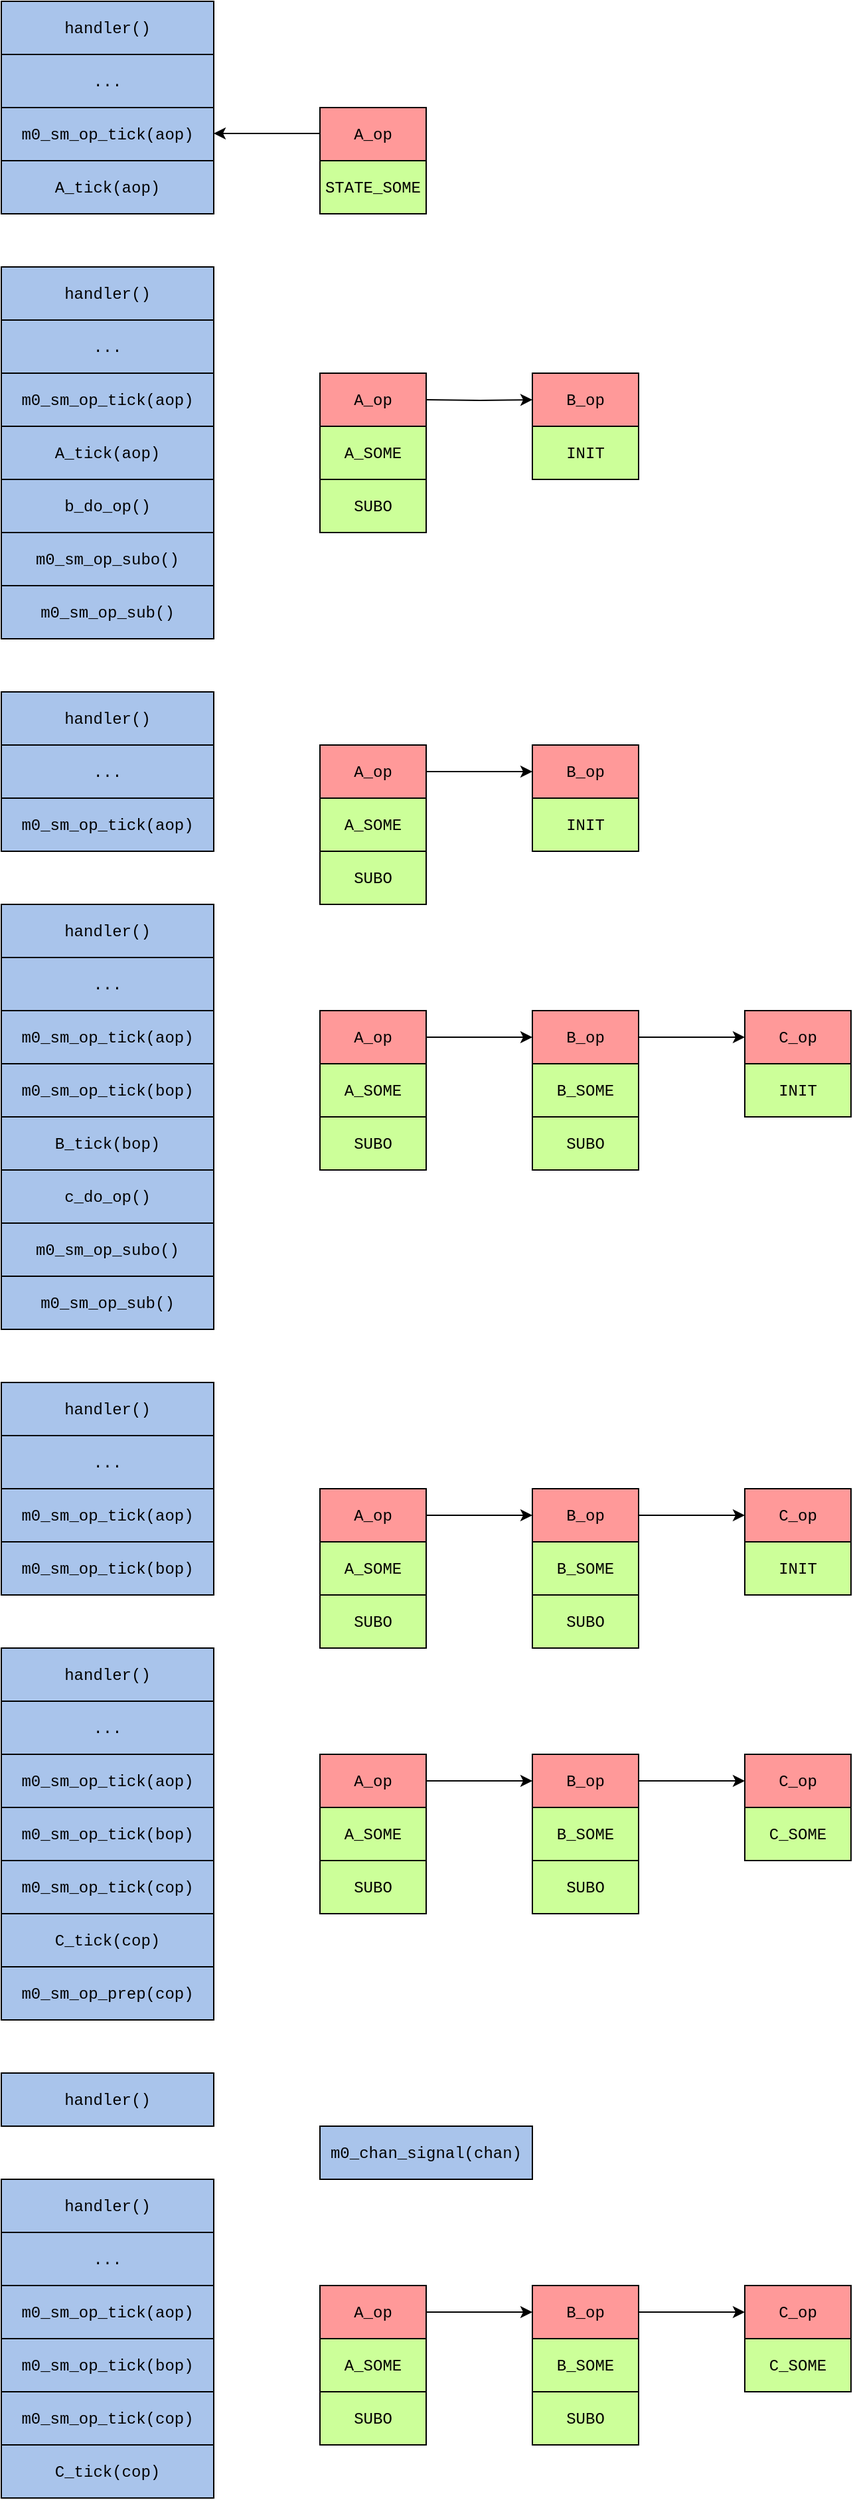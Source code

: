 <mxfile version="14.5.1" type="device"><diagram id="raNwxoly8xd7HDgFjk4U" name="Page-1"><mxGraphModel dx="1106" dy="1003" grid="1" gridSize="10" guides="1" tooltips="1" connect="1" arrows="1" fold="1" page="1" pageScale="1" pageWidth="827" pageHeight="1169" math="0" shadow="0"><root><mxCell id="0"/><mxCell id="1" parent="0"/><mxCell id="e9rt_OaOFcIw_e5gKs-_-27" value="&lt;font face=&quot;Courier New&quot;&gt;handler()&lt;/font&gt;" style="rounded=0;whiteSpace=wrap;html=1;fillColor=#A9C4EB;" parent="1" vertex="1"><mxGeometry x="40" y="40" width="160" height="40" as="geometry"/></mxCell><mxCell id="e9rt_OaOFcIw_e5gKs-_-28" value="&lt;font face=&quot;Courier New&quot;&gt;...&lt;/font&gt;" style="rounded=0;whiteSpace=wrap;html=1;fillColor=#A9C4EB;" parent="1" vertex="1"><mxGeometry x="40" y="80" width="160" height="40" as="geometry"/></mxCell><mxCell id="P_wYBcBIOCrVT2ItAxjm-30" value="&lt;font face=&quot;Courier New&quot;&gt;A_tick(aop)&lt;/font&gt;" style="rounded=0;whiteSpace=wrap;html=1;fillColor=#A9C4EB;" vertex="1" parent="1"><mxGeometry x="40" y="160" width="160" height="40" as="geometry"/></mxCell><mxCell id="P_wYBcBIOCrVT2ItAxjm-31" value="&lt;font face=&quot;Courier New&quot;&gt;handler()&lt;/font&gt;" style="rounded=0;whiteSpace=wrap;html=1;fillColor=#A9C4EB;" vertex="1" parent="1"><mxGeometry x="40" y="240" width="160" height="40" as="geometry"/></mxCell><mxCell id="P_wYBcBIOCrVT2ItAxjm-32" value="&lt;font face=&quot;Courier New&quot;&gt;...&lt;/font&gt;" style="rounded=0;whiteSpace=wrap;html=1;fillColor=#A9C4EB;" vertex="1" parent="1"><mxGeometry x="40" y="280" width="160" height="40" as="geometry"/></mxCell><mxCell id="P_wYBcBIOCrVT2ItAxjm-33" value="&lt;font face=&quot;Courier New&quot;&gt;A_tick(aop)&lt;/font&gt;" style="rounded=0;whiteSpace=wrap;html=1;fillColor=#A9C4EB;" vertex="1" parent="1"><mxGeometry x="40" y="360" width="160" height="40" as="geometry"/></mxCell><mxCell id="P_wYBcBIOCrVT2ItAxjm-34" value="&lt;font face=&quot;Courier New&quot;&gt;b_do_op()&lt;/font&gt;" style="rounded=0;whiteSpace=wrap;html=1;fillColor=#A9C4EB;" vertex="1" parent="1"><mxGeometry x="40" y="400" width="160" height="40" as="geometry"/></mxCell><mxCell id="P_wYBcBIOCrVT2ItAxjm-39" style="edgeStyle=orthogonalEdgeStyle;rounded=0;orthogonalLoop=1;jettySize=auto;html=1;entryX=1;entryY=0.5;entryDx=0;entryDy=0;" edge="1" parent="1"><mxGeometry relative="1" as="geometry"><mxPoint x="280" y="139.5" as="sourcePoint"/><mxPoint x="200" y="139.5" as="targetPoint"/><Array as="points"/></mxGeometry></mxCell><mxCell id="P_wYBcBIOCrVT2ItAxjm-36" value="&lt;font face=&quot;Courier New&quot;&gt;A_op&lt;br&gt;&lt;/font&gt;" style="rounded=0;whiteSpace=wrap;html=1;fillColor=#FF9999;" vertex="1" parent="1"><mxGeometry x="280" y="120" width="80" height="40" as="geometry"/></mxCell><mxCell id="P_wYBcBIOCrVT2ItAxjm-40" value="&lt;font face=&quot;Courier New&quot;&gt;A_op&lt;/font&gt;" style="rounded=0;whiteSpace=wrap;html=1;fillColor=#FF9999;" vertex="1" parent="1"><mxGeometry x="280" y="320" width="80" height="40" as="geometry"/></mxCell><mxCell id="P_wYBcBIOCrVT2ItAxjm-45" value="&lt;font face=&quot;Courier New&quot;&gt;m0_sm_op_subo()&lt;/font&gt;" style="rounded=0;whiteSpace=wrap;html=1;fillColor=#A9C4EB;" vertex="1" parent="1"><mxGeometry x="40" y="440" width="160" height="40" as="geometry"/></mxCell><mxCell id="P_wYBcBIOCrVT2ItAxjm-46" value="&lt;font face=&quot;Courier New&quot;&gt;m0_sm_op_sub()&lt;/font&gt;" style="rounded=0;whiteSpace=wrap;html=1;fillColor=#A9C4EB;" vertex="1" parent="1"><mxGeometry x="40" y="480" width="160" height="40" as="geometry"/></mxCell><mxCell id="P_wYBcBIOCrVT2ItAxjm-47" value="&lt;font face=&quot;Courier New&quot;&gt;m0_sm_op_tick(aop)&lt;/font&gt;" style="rounded=0;whiteSpace=wrap;html=1;fillColor=#A9C4EB;" vertex="1" parent="1"><mxGeometry x="40" y="120" width="160" height="40" as="geometry"/></mxCell><mxCell id="P_wYBcBIOCrVT2ItAxjm-48" value="&lt;font face=&quot;Courier New&quot;&gt;m0_sm_op_tick(aop)&lt;/font&gt;" style="rounded=0;whiteSpace=wrap;html=1;fillColor=#A9C4EB;" vertex="1" parent="1"><mxGeometry x="40" y="320" width="160" height="40" as="geometry"/></mxCell><mxCell id="P_wYBcBIOCrVT2ItAxjm-49" value="&lt;font face=&quot;Courier New&quot;&gt;handler()&lt;/font&gt;" style="rounded=0;whiteSpace=wrap;html=1;fillColor=#A9C4EB;" vertex="1" parent="1"><mxGeometry x="40" y="720" width="160" height="40" as="geometry"/></mxCell><mxCell id="P_wYBcBIOCrVT2ItAxjm-50" value="&lt;font face=&quot;Courier New&quot;&gt;...&lt;/font&gt;" style="rounded=0;whiteSpace=wrap;html=1;fillColor=#A9C4EB;" vertex="1" parent="1"><mxGeometry x="40" y="760" width="160" height="40" as="geometry"/></mxCell><mxCell id="P_wYBcBIOCrVT2ItAxjm-51" value="&lt;font face=&quot;Courier New&quot;&gt;m0_sm_op_tick(aop)&lt;/font&gt;" style="rounded=0;whiteSpace=wrap;html=1;fillColor=#A9C4EB;" vertex="1" parent="1"><mxGeometry x="40" y="800" width="160" height="40" as="geometry"/></mxCell><mxCell id="P_wYBcBIOCrVT2ItAxjm-56" value="&lt;font face=&quot;Courier New&quot;&gt;B_tick(bop)&lt;/font&gt;" style="rounded=0;whiteSpace=wrap;html=1;fillColor=#A9C4EB;" vertex="1" parent="1"><mxGeometry x="40" y="880" width="160" height="40" as="geometry"/></mxCell><mxCell id="P_wYBcBIOCrVT2ItAxjm-57" value="&lt;font face=&quot;Courier New&quot;&gt;c_do_op()&lt;/font&gt;" style="rounded=0;whiteSpace=wrap;html=1;fillColor=#A9C4EB;" vertex="1" parent="1"><mxGeometry x="40" y="920" width="160" height="40" as="geometry"/></mxCell><mxCell id="P_wYBcBIOCrVT2ItAxjm-58" value="&lt;font face=&quot;Courier New&quot;&gt;m0_sm_op_subo()&lt;/font&gt;" style="rounded=0;whiteSpace=wrap;html=1;fillColor=#A9C4EB;" vertex="1" parent="1"><mxGeometry x="40" y="960" width="160" height="40" as="geometry"/></mxCell><mxCell id="P_wYBcBIOCrVT2ItAxjm-59" value="&lt;font face=&quot;Courier New&quot;&gt;m0_sm_op_sub()&lt;/font&gt;" style="rounded=0;whiteSpace=wrap;html=1;fillColor=#A9C4EB;" vertex="1" parent="1"><mxGeometry x="40" y="1000" width="160" height="40" as="geometry"/></mxCell><mxCell id="P_wYBcBIOCrVT2ItAxjm-62" value="&lt;font face=&quot;Courier New&quot;&gt;m0_sm_op_tick(bop)&lt;/font&gt;" style="rounded=0;whiteSpace=wrap;html=1;fillColor=#A9C4EB;" vertex="1" parent="1"><mxGeometry x="40" y="840" width="160" height="40" as="geometry"/></mxCell><mxCell id="P_wYBcBIOCrVT2ItAxjm-63" value="&lt;font face=&quot;Courier New&quot;&gt;handler()&lt;/font&gt;" style="rounded=0;whiteSpace=wrap;html=1;fillColor=#A9C4EB;" vertex="1" parent="1"><mxGeometry x="40" y="560" width="160" height="40" as="geometry"/></mxCell><mxCell id="P_wYBcBIOCrVT2ItAxjm-64" value="&lt;font face=&quot;Courier New&quot;&gt;...&lt;/font&gt;" style="rounded=0;whiteSpace=wrap;html=1;fillColor=#A9C4EB;" vertex="1" parent="1"><mxGeometry x="40" y="600" width="160" height="40" as="geometry"/></mxCell><mxCell id="P_wYBcBIOCrVT2ItAxjm-65" value="&lt;font face=&quot;Courier New&quot;&gt;m0_sm_op_tick(aop)&lt;/font&gt;" style="rounded=0;whiteSpace=wrap;html=1;fillColor=#A9C4EB;" vertex="1" parent="1"><mxGeometry x="40" y="640" width="160" height="40" as="geometry"/></mxCell><mxCell id="P_wYBcBIOCrVT2ItAxjm-66" style="edgeStyle=orthogonalEdgeStyle;rounded=0;orthogonalLoop=1;jettySize=auto;html=1;exitX=1;exitY=0.5;exitDx=0;exitDy=0;entryX=0;entryY=0.5;entryDx=0;entryDy=0;" edge="1" parent="1" source="P_wYBcBIOCrVT2ItAxjm-68" target="P_wYBcBIOCrVT2ItAxjm-69"><mxGeometry relative="1" as="geometry"><Array as="points"/></mxGeometry></mxCell><mxCell id="P_wYBcBIOCrVT2ItAxjm-68" value="&lt;font face=&quot;Courier New&quot;&gt;A_op&lt;/font&gt;" style="rounded=0;whiteSpace=wrap;html=1;fillColor=#FF9999;" vertex="1" parent="1"><mxGeometry x="280" y="600" width="80" height="40" as="geometry"/></mxCell><mxCell id="P_wYBcBIOCrVT2ItAxjm-69" value="&lt;font face=&quot;Courier New&quot;&gt;B_op&lt;/font&gt;" style="rounded=0;whiteSpace=wrap;html=1;fillColor=#FF9999;" vertex="1" parent="1"><mxGeometry x="440" y="600" width="80" height="40" as="geometry"/></mxCell><mxCell id="P_wYBcBIOCrVT2ItAxjm-70" value="&lt;font face=&quot;Courier New&quot;&gt;handler()&lt;/font&gt;" style="rounded=0;whiteSpace=wrap;html=1;fillColor=#A9C4EB;" vertex="1" parent="1"><mxGeometry x="40" y="1080" width="160" height="40" as="geometry"/></mxCell><mxCell id="P_wYBcBIOCrVT2ItAxjm-71" value="&lt;font face=&quot;Courier New&quot;&gt;...&lt;/font&gt;" style="rounded=0;whiteSpace=wrap;html=1;fillColor=#A9C4EB;" vertex="1" parent="1"><mxGeometry x="40" y="1120" width="160" height="40" as="geometry"/></mxCell><mxCell id="P_wYBcBIOCrVT2ItAxjm-72" value="&lt;font face=&quot;Courier New&quot;&gt;m0_sm_op_tick(aop)&lt;/font&gt;" style="rounded=0;whiteSpace=wrap;html=1;fillColor=#A9C4EB;" vertex="1" parent="1"><mxGeometry x="40" y="1160" width="160" height="40" as="geometry"/></mxCell><mxCell id="P_wYBcBIOCrVT2ItAxjm-73" style="edgeStyle=orthogonalEdgeStyle;rounded=0;orthogonalLoop=1;jettySize=auto;html=1;exitX=1;exitY=0.5;exitDx=0;exitDy=0;entryX=0;entryY=0.5;entryDx=0;entryDy=0;" edge="1" parent="1" source="P_wYBcBIOCrVT2ItAxjm-75" target="P_wYBcBIOCrVT2ItAxjm-76"><mxGeometry relative="1" as="geometry"><Array as="points"/></mxGeometry></mxCell><mxCell id="P_wYBcBIOCrVT2ItAxjm-75" value="&lt;font face=&quot;Courier New&quot;&gt;A_op&lt;/font&gt;" style="rounded=0;whiteSpace=wrap;html=1;fillColor=#FF9999;" vertex="1" parent="1"><mxGeometry x="280" y="1160" width="80" height="40" as="geometry"/></mxCell><mxCell id="P_wYBcBIOCrVT2ItAxjm-79" style="edgeStyle=orthogonalEdgeStyle;rounded=0;orthogonalLoop=1;jettySize=auto;html=1;exitX=1;exitY=0.5;exitDx=0;exitDy=0;entryX=0;entryY=0.5;entryDx=0;entryDy=0;" edge="1" parent="1" source="P_wYBcBIOCrVT2ItAxjm-76" target="P_wYBcBIOCrVT2ItAxjm-78"><mxGeometry relative="1" as="geometry"/></mxCell><mxCell id="P_wYBcBIOCrVT2ItAxjm-76" value="&lt;font face=&quot;Courier New&quot;&gt;B_op&lt;/font&gt;" style="rounded=0;whiteSpace=wrap;html=1;fillColor=#FF9999;" vertex="1" parent="1"><mxGeometry x="440" y="1160" width="80" height="40" as="geometry"/></mxCell><mxCell id="P_wYBcBIOCrVT2ItAxjm-77" value="&lt;font face=&quot;Courier New&quot;&gt;m0_sm_op_tick(bop)&lt;/font&gt;" style="rounded=0;whiteSpace=wrap;html=1;fillColor=#A9C4EB;" vertex="1" parent="1"><mxGeometry x="40" y="1200" width="160" height="40" as="geometry"/></mxCell><mxCell id="P_wYBcBIOCrVT2ItAxjm-78" value="&lt;font face=&quot;Courier New&quot;&gt;C_op&lt;/font&gt;" style="rounded=0;whiteSpace=wrap;html=1;fillColor=#FF9999;" vertex="1" parent="1"><mxGeometry x="600" y="1160" width="80" height="40" as="geometry"/></mxCell><mxCell id="P_wYBcBIOCrVT2ItAxjm-80" style="edgeStyle=orthogonalEdgeStyle;rounded=0;orthogonalLoop=1;jettySize=auto;html=1;exitX=1;exitY=0.5;exitDx=0;exitDy=0;entryX=0;entryY=0.5;entryDx=0;entryDy=0;" edge="1" parent="1" target="P_wYBcBIOCrVT2ItAxjm-81"><mxGeometry relative="1" as="geometry"><mxPoint x="360" y="340" as="sourcePoint"/><Array as="points"/></mxGeometry></mxCell><mxCell id="P_wYBcBIOCrVT2ItAxjm-81" value="&lt;font face=&quot;Courier New&quot;&gt;B_op&lt;/font&gt;" style="rounded=0;whiteSpace=wrap;html=1;fillColor=#FF9999;" vertex="1" parent="1"><mxGeometry x="440" y="320" width="80" height="40" as="geometry"/></mxCell><mxCell id="P_wYBcBIOCrVT2ItAxjm-82" style="edgeStyle=orthogonalEdgeStyle;rounded=0;orthogonalLoop=1;jettySize=auto;html=1;exitX=1;exitY=0.5;exitDx=0;exitDy=0;entryX=0;entryY=0.5;entryDx=0;entryDy=0;" edge="1" parent="1" source="P_wYBcBIOCrVT2ItAxjm-83" target="P_wYBcBIOCrVT2ItAxjm-85"><mxGeometry relative="1" as="geometry"><Array as="points"/></mxGeometry></mxCell><mxCell id="P_wYBcBIOCrVT2ItAxjm-83" value="&lt;font face=&quot;Courier New&quot;&gt;A_op&lt;/font&gt;" style="rounded=0;whiteSpace=wrap;html=1;fillColor=#FF9999;" vertex="1" parent="1"><mxGeometry x="280" y="800" width="80" height="40" as="geometry"/></mxCell><mxCell id="P_wYBcBIOCrVT2ItAxjm-84" style="edgeStyle=orthogonalEdgeStyle;rounded=0;orthogonalLoop=1;jettySize=auto;html=1;exitX=1;exitY=0.5;exitDx=0;exitDy=0;entryX=0;entryY=0.5;entryDx=0;entryDy=0;" edge="1" parent="1" source="P_wYBcBIOCrVT2ItAxjm-85" target="P_wYBcBIOCrVT2ItAxjm-86"><mxGeometry relative="1" as="geometry"/></mxCell><mxCell id="P_wYBcBIOCrVT2ItAxjm-85" value="&lt;font face=&quot;Courier New&quot;&gt;B_op&lt;/font&gt;" style="rounded=0;whiteSpace=wrap;html=1;fillColor=#FF9999;" vertex="1" parent="1"><mxGeometry x="440" y="800" width="80" height="40" as="geometry"/></mxCell><mxCell id="P_wYBcBIOCrVT2ItAxjm-86" value="&lt;font face=&quot;Courier New&quot;&gt;C_op&lt;/font&gt;" style="rounded=0;whiteSpace=wrap;html=1;fillColor=#FF9999;" vertex="1" parent="1"><mxGeometry x="600" y="800" width="80" height="40" as="geometry"/></mxCell><mxCell id="P_wYBcBIOCrVT2ItAxjm-88" value="&lt;font face=&quot;Courier New&quot;&gt;handler()&lt;/font&gt;" style="rounded=0;whiteSpace=wrap;html=1;fillColor=#A9C4EB;" vertex="1" parent="1"><mxGeometry x="40" y="1280" width="160" height="40" as="geometry"/></mxCell><mxCell id="P_wYBcBIOCrVT2ItAxjm-89" value="&lt;font face=&quot;Courier New&quot;&gt;...&lt;/font&gt;" style="rounded=0;whiteSpace=wrap;html=1;fillColor=#A9C4EB;" vertex="1" parent="1"><mxGeometry x="40" y="1320" width="160" height="40" as="geometry"/></mxCell><mxCell id="P_wYBcBIOCrVT2ItAxjm-90" value="&lt;font face=&quot;Courier New&quot;&gt;m0_sm_op_tick(aop)&lt;/font&gt;" style="rounded=0;whiteSpace=wrap;html=1;fillColor=#A9C4EB;" vertex="1" parent="1"><mxGeometry x="40" y="1360" width="160" height="40" as="geometry"/></mxCell><mxCell id="P_wYBcBIOCrVT2ItAxjm-91" style="edgeStyle=orthogonalEdgeStyle;rounded=0;orthogonalLoop=1;jettySize=auto;html=1;exitX=1;exitY=0.5;exitDx=0;exitDy=0;entryX=0;entryY=0.5;entryDx=0;entryDy=0;" edge="1" parent="1" source="P_wYBcBIOCrVT2ItAxjm-92" target="P_wYBcBIOCrVT2ItAxjm-94"><mxGeometry relative="1" as="geometry"><Array as="points"/></mxGeometry></mxCell><mxCell id="P_wYBcBIOCrVT2ItAxjm-92" value="&lt;font face=&quot;Courier New&quot;&gt;A_op&lt;/font&gt;" style="rounded=0;whiteSpace=wrap;html=1;fillColor=#FF9999;" vertex="1" parent="1"><mxGeometry x="280" y="1360" width="80" height="40" as="geometry"/></mxCell><mxCell id="P_wYBcBIOCrVT2ItAxjm-93" style="edgeStyle=orthogonalEdgeStyle;rounded=0;orthogonalLoop=1;jettySize=auto;html=1;exitX=1;exitY=0.5;exitDx=0;exitDy=0;entryX=0;entryY=0.5;entryDx=0;entryDy=0;" edge="1" parent="1" source="P_wYBcBIOCrVT2ItAxjm-94" target="P_wYBcBIOCrVT2ItAxjm-96"><mxGeometry relative="1" as="geometry"/></mxCell><mxCell id="P_wYBcBIOCrVT2ItAxjm-94" value="&lt;font face=&quot;Courier New&quot;&gt;B_op&lt;/font&gt;" style="rounded=0;whiteSpace=wrap;html=1;fillColor=#FF9999;" vertex="1" parent="1"><mxGeometry x="440" y="1360" width="80" height="40" as="geometry"/></mxCell><mxCell id="P_wYBcBIOCrVT2ItAxjm-95" value="&lt;font face=&quot;Courier New&quot;&gt;m0_sm_op_tick(bop)&lt;/font&gt;" style="rounded=0;whiteSpace=wrap;html=1;fillColor=#A9C4EB;" vertex="1" parent="1"><mxGeometry x="40" y="1400" width="160" height="40" as="geometry"/></mxCell><mxCell id="P_wYBcBIOCrVT2ItAxjm-96" value="&lt;font face=&quot;Courier New&quot;&gt;C_op&lt;/font&gt;" style="rounded=0;whiteSpace=wrap;html=1;fillColor=#FF9999;" vertex="1" parent="1"><mxGeometry x="600" y="1360" width="80" height="40" as="geometry"/></mxCell><mxCell id="P_wYBcBIOCrVT2ItAxjm-97" value="&lt;font face=&quot;Courier New&quot;&gt;m0_sm_op_tick(cop)&lt;/font&gt;" style="rounded=0;whiteSpace=wrap;html=1;fillColor=#A9C4EB;" vertex="1" parent="1"><mxGeometry x="40" y="1440" width="160" height="40" as="geometry"/></mxCell><mxCell id="P_wYBcBIOCrVT2ItAxjm-98" value="&lt;font face=&quot;Courier New&quot;&gt;C_tick(cop)&lt;/font&gt;" style="rounded=0;whiteSpace=wrap;html=1;fillColor=#A9C4EB;" vertex="1" parent="1"><mxGeometry x="40" y="1480" width="160" height="40" as="geometry"/></mxCell><mxCell id="P_wYBcBIOCrVT2ItAxjm-99" value="&lt;font face=&quot;Courier New&quot;&gt;m0_sm_op_prep(cop)&lt;/font&gt;" style="rounded=0;whiteSpace=wrap;html=1;fillColor=#A9C4EB;" vertex="1" parent="1"><mxGeometry x="40" y="1520" width="160" height="40" as="geometry"/></mxCell><mxCell id="P_wYBcBIOCrVT2ItAxjm-100" value="&lt;font face=&quot;Courier New&quot;&gt;handler()&lt;/font&gt;" style="rounded=0;whiteSpace=wrap;html=1;fillColor=#A9C4EB;" vertex="1" parent="1"><mxGeometry x="40" y="1600" width="160" height="40" as="geometry"/></mxCell><mxCell id="P_wYBcBIOCrVT2ItAxjm-101" value="&lt;font face=&quot;Courier New&quot;&gt;m0_chan_signal(chan)&lt;/font&gt;" style="rounded=0;whiteSpace=wrap;html=1;fillColor=#A9C4EB;" vertex="1" parent="1"><mxGeometry x="280" y="1640" width="160" height="40" as="geometry"/></mxCell><mxCell id="P_wYBcBIOCrVT2ItAxjm-102" value="&lt;font face=&quot;Courier New&quot;&gt;handler()&lt;/font&gt;" style="rounded=0;whiteSpace=wrap;html=1;fillColor=#A9C4EB;" vertex="1" parent="1"><mxGeometry x="40" y="1680" width="160" height="40" as="geometry"/></mxCell><mxCell id="P_wYBcBIOCrVT2ItAxjm-103" value="&lt;font face=&quot;Courier New&quot;&gt;...&lt;/font&gt;" style="rounded=0;whiteSpace=wrap;html=1;fillColor=#A9C4EB;" vertex="1" parent="1"><mxGeometry x="40" y="1720" width="160" height="40" as="geometry"/></mxCell><mxCell id="P_wYBcBIOCrVT2ItAxjm-104" value="&lt;font face=&quot;Courier New&quot;&gt;m0_sm_op_tick(aop)&lt;/font&gt;" style="rounded=0;whiteSpace=wrap;html=1;fillColor=#A9C4EB;" vertex="1" parent="1"><mxGeometry x="40" y="1760" width="160" height="40" as="geometry"/></mxCell><mxCell id="P_wYBcBIOCrVT2ItAxjm-105" value="&lt;font face=&quot;Courier New&quot;&gt;m0_sm_op_tick(bop)&lt;/font&gt;" style="rounded=0;whiteSpace=wrap;html=1;fillColor=#A9C4EB;" vertex="1" parent="1"><mxGeometry x="40" y="1800" width="160" height="40" as="geometry"/></mxCell><mxCell id="P_wYBcBIOCrVT2ItAxjm-106" value="&lt;font face=&quot;Courier New&quot;&gt;m0_sm_op_tick(cop)&lt;/font&gt;" style="rounded=0;whiteSpace=wrap;html=1;fillColor=#A9C4EB;" vertex="1" parent="1"><mxGeometry x="40" y="1840" width="160" height="40" as="geometry"/></mxCell><mxCell id="P_wYBcBIOCrVT2ItAxjm-107" value="&lt;font face=&quot;Courier New&quot;&gt;C_tick(cop)&lt;/font&gt;" style="rounded=0;whiteSpace=wrap;html=1;fillColor=#A9C4EB;" vertex="1" parent="1"><mxGeometry x="40" y="1880" width="160" height="40" as="geometry"/></mxCell><mxCell id="P_wYBcBIOCrVT2ItAxjm-108" style="edgeStyle=orthogonalEdgeStyle;rounded=0;orthogonalLoop=1;jettySize=auto;html=1;exitX=1;exitY=0.5;exitDx=0;exitDy=0;entryX=0;entryY=0.5;entryDx=0;entryDy=0;" edge="1" parent="1" source="P_wYBcBIOCrVT2ItAxjm-109" target="P_wYBcBIOCrVT2ItAxjm-111"><mxGeometry relative="1" as="geometry"><Array as="points"/></mxGeometry></mxCell><mxCell id="P_wYBcBIOCrVT2ItAxjm-109" value="&lt;font face=&quot;Courier New&quot;&gt;A_op&lt;/font&gt;" style="rounded=0;whiteSpace=wrap;html=1;fillColor=#FF9999;" vertex="1" parent="1"><mxGeometry x="280" y="1760" width="80" height="40" as="geometry"/></mxCell><mxCell id="P_wYBcBIOCrVT2ItAxjm-110" style="edgeStyle=orthogonalEdgeStyle;rounded=0;orthogonalLoop=1;jettySize=auto;html=1;exitX=1;exitY=0.5;exitDx=0;exitDy=0;entryX=0;entryY=0.5;entryDx=0;entryDy=0;" edge="1" parent="1" source="P_wYBcBIOCrVT2ItAxjm-111" target="P_wYBcBIOCrVT2ItAxjm-112"><mxGeometry relative="1" as="geometry"/></mxCell><mxCell id="P_wYBcBIOCrVT2ItAxjm-111" value="&lt;font face=&quot;Courier New&quot;&gt;B_op&lt;/font&gt;" style="rounded=0;whiteSpace=wrap;html=1;fillColor=#FF9999;" vertex="1" parent="1"><mxGeometry x="440" y="1760" width="80" height="40" as="geometry"/></mxCell><mxCell id="P_wYBcBIOCrVT2ItAxjm-112" value="&lt;font face=&quot;Courier New&quot;&gt;C_op&lt;/font&gt;" style="rounded=0;whiteSpace=wrap;html=1;fillColor=#FF9999;" vertex="1" parent="1"><mxGeometry x="600" y="1760" width="80" height="40" as="geometry"/></mxCell><mxCell id="P_wYBcBIOCrVT2ItAxjm-113" value="&lt;font face=&quot;Courier New&quot;&gt;STATE_SOME&lt;br&gt;&lt;/font&gt;" style="rounded=0;whiteSpace=wrap;html=1;fillColor=#CCFF99;" vertex="1" parent="1"><mxGeometry x="280" y="160" width="80" height="40" as="geometry"/></mxCell><mxCell id="P_wYBcBIOCrVT2ItAxjm-114" value="&lt;font face=&quot;Courier New&quot;&gt;SUBO&lt;br&gt;&lt;/font&gt;" style="rounded=0;whiteSpace=wrap;html=1;fillColor=#CCFF99;" vertex="1" parent="1"><mxGeometry x="280" y="400" width="80" height="40" as="geometry"/></mxCell><mxCell id="P_wYBcBIOCrVT2ItAxjm-115" value="&lt;font face=&quot;Courier New&quot;&gt;INIT&lt;br&gt;&lt;/font&gt;" style="rounded=0;whiteSpace=wrap;html=1;fillColor=#CCFF99;" vertex="1" parent="1"><mxGeometry x="440" y="360" width="80" height="40" as="geometry"/></mxCell><mxCell id="P_wYBcBIOCrVT2ItAxjm-116" value="&lt;font face=&quot;Courier New&quot;&gt;SUBO&lt;br&gt;&lt;/font&gt;" style="rounded=0;whiteSpace=wrap;html=1;fillColor=#CCFF99;" vertex="1" parent="1"><mxGeometry x="280" y="680" width="80" height="40" as="geometry"/></mxCell><mxCell id="P_wYBcBIOCrVT2ItAxjm-117" value="&lt;font face=&quot;Courier New&quot;&gt;INIT&lt;br&gt;&lt;/font&gt;" style="rounded=0;whiteSpace=wrap;html=1;fillColor=#CCFF99;" vertex="1" parent="1"><mxGeometry x="440" y="640" width="80" height="40" as="geometry"/></mxCell><mxCell id="P_wYBcBIOCrVT2ItAxjm-118" value="&lt;font face=&quot;Courier New&quot;&gt;SUBO&lt;br&gt;&lt;/font&gt;" style="rounded=0;whiteSpace=wrap;html=1;fillColor=#CCFF99;" vertex="1" parent="1"><mxGeometry x="280" y="880" width="80" height="40" as="geometry"/></mxCell><mxCell id="P_wYBcBIOCrVT2ItAxjm-119" value="&lt;font face=&quot;Courier New&quot;&gt;SUBO&lt;br&gt;&lt;/font&gt;" style="rounded=0;whiteSpace=wrap;html=1;fillColor=#CCFF99;" vertex="1" parent="1"><mxGeometry x="440" y="880" width="80" height="40" as="geometry"/></mxCell><mxCell id="P_wYBcBIOCrVT2ItAxjm-120" value="&lt;font face=&quot;Courier New&quot;&gt;INIT&lt;br&gt;&lt;/font&gt;" style="rounded=0;whiteSpace=wrap;html=1;fillColor=#CCFF99;" vertex="1" parent="1"><mxGeometry x="600" y="840" width="80" height="40" as="geometry"/></mxCell><mxCell id="P_wYBcBIOCrVT2ItAxjm-121" value="&lt;font face=&quot;Courier New&quot;&gt;A_SOME&lt;br&gt;&lt;/font&gt;" style="rounded=0;whiteSpace=wrap;html=1;fillColor=#CCFF99;" vertex="1" parent="1"><mxGeometry x="280" y="360" width="80" height="40" as="geometry"/></mxCell><mxCell id="P_wYBcBIOCrVT2ItAxjm-122" value="&lt;font face=&quot;Courier New&quot;&gt;A_SOME&lt;br&gt;&lt;/font&gt;" style="rounded=0;whiteSpace=wrap;html=1;fillColor=#CCFF99;" vertex="1" parent="1"><mxGeometry x="280" y="640" width="80" height="40" as="geometry"/></mxCell><mxCell id="P_wYBcBIOCrVT2ItAxjm-123" value="&lt;font face=&quot;Courier New&quot;&gt;A_SOME&lt;br&gt;&lt;/font&gt;" style="rounded=0;whiteSpace=wrap;html=1;fillColor=#CCFF99;" vertex="1" parent="1"><mxGeometry x="280" y="840" width="80" height="40" as="geometry"/></mxCell><mxCell id="P_wYBcBIOCrVT2ItAxjm-124" value="&lt;font face=&quot;Courier New&quot;&gt;B_SOME&lt;br&gt;&lt;/font&gt;" style="rounded=0;whiteSpace=wrap;html=1;fillColor=#CCFF99;" vertex="1" parent="1"><mxGeometry x="440" y="840" width="80" height="40" as="geometry"/></mxCell><mxCell id="P_wYBcBIOCrVT2ItAxjm-125" value="&lt;font face=&quot;Courier New&quot;&gt;SUBO&lt;br&gt;&lt;/font&gt;" style="rounded=0;whiteSpace=wrap;html=1;fillColor=#CCFF99;" vertex="1" parent="1"><mxGeometry x="280" y="1240" width="80" height="40" as="geometry"/></mxCell><mxCell id="P_wYBcBIOCrVT2ItAxjm-126" value="&lt;font face=&quot;Courier New&quot;&gt;SUBO&lt;br&gt;&lt;/font&gt;" style="rounded=0;whiteSpace=wrap;html=1;fillColor=#CCFF99;" vertex="1" parent="1"><mxGeometry x="440" y="1240" width="80" height="40" as="geometry"/></mxCell><mxCell id="P_wYBcBIOCrVT2ItAxjm-127" value="&lt;font face=&quot;Courier New&quot;&gt;INIT&lt;br&gt;&lt;/font&gt;" style="rounded=0;whiteSpace=wrap;html=1;fillColor=#CCFF99;" vertex="1" parent="1"><mxGeometry x="600" y="1200" width="80" height="40" as="geometry"/></mxCell><mxCell id="P_wYBcBIOCrVT2ItAxjm-128" value="&lt;font face=&quot;Courier New&quot;&gt;A_SOME&lt;br&gt;&lt;/font&gt;" style="rounded=0;whiteSpace=wrap;html=1;fillColor=#CCFF99;" vertex="1" parent="1"><mxGeometry x="280" y="1200" width="80" height="40" as="geometry"/></mxCell><mxCell id="P_wYBcBIOCrVT2ItAxjm-129" value="&lt;font face=&quot;Courier New&quot;&gt;B_SOME&lt;br&gt;&lt;/font&gt;" style="rounded=0;whiteSpace=wrap;html=1;fillColor=#CCFF99;" vertex="1" parent="1"><mxGeometry x="440" y="1200" width="80" height="40" as="geometry"/></mxCell><mxCell id="P_wYBcBIOCrVT2ItAxjm-131" value="&lt;font face=&quot;Courier New&quot;&gt;SUBO&lt;br&gt;&lt;/font&gt;" style="rounded=0;whiteSpace=wrap;html=1;fillColor=#CCFF99;" vertex="1" parent="1"><mxGeometry x="280" y="1440" width="80" height="40" as="geometry"/></mxCell><mxCell id="P_wYBcBIOCrVT2ItAxjm-132" value="&lt;font face=&quot;Courier New&quot;&gt;SUBO&lt;br&gt;&lt;/font&gt;" style="rounded=0;whiteSpace=wrap;html=1;fillColor=#CCFF99;" vertex="1" parent="1"><mxGeometry x="440" y="1440" width="80" height="40" as="geometry"/></mxCell><mxCell id="P_wYBcBIOCrVT2ItAxjm-133" value="&lt;font face=&quot;Courier New&quot;&gt;C_SOME&lt;br&gt;&lt;/font&gt;" style="rounded=0;whiteSpace=wrap;html=1;fillColor=#CCFF99;" vertex="1" parent="1"><mxGeometry x="600" y="1400" width="80" height="40" as="geometry"/></mxCell><mxCell id="P_wYBcBIOCrVT2ItAxjm-134" value="&lt;font face=&quot;Courier New&quot;&gt;A_SOME&lt;br&gt;&lt;/font&gt;" style="rounded=0;whiteSpace=wrap;html=1;fillColor=#CCFF99;" vertex="1" parent="1"><mxGeometry x="280" y="1400" width="80" height="40" as="geometry"/></mxCell><mxCell id="P_wYBcBIOCrVT2ItAxjm-135" value="&lt;font face=&quot;Courier New&quot;&gt;B_SOME&lt;br&gt;&lt;/font&gt;" style="rounded=0;whiteSpace=wrap;html=1;fillColor=#CCFF99;" vertex="1" parent="1"><mxGeometry x="440" y="1400" width="80" height="40" as="geometry"/></mxCell><mxCell id="P_wYBcBIOCrVT2ItAxjm-136" value="&lt;font face=&quot;Courier New&quot;&gt;SUBO&lt;br&gt;&lt;/font&gt;" style="rounded=0;whiteSpace=wrap;html=1;fillColor=#CCFF99;" vertex="1" parent="1"><mxGeometry x="280" y="1840" width="80" height="40" as="geometry"/></mxCell><mxCell id="P_wYBcBIOCrVT2ItAxjm-137" value="&lt;font face=&quot;Courier New&quot;&gt;SUBO&lt;br&gt;&lt;/font&gt;" style="rounded=0;whiteSpace=wrap;html=1;fillColor=#CCFF99;" vertex="1" parent="1"><mxGeometry x="440" y="1840" width="80" height="40" as="geometry"/></mxCell><mxCell id="P_wYBcBIOCrVT2ItAxjm-138" value="&lt;font face=&quot;Courier New&quot;&gt;C_SOME&lt;br&gt;&lt;/font&gt;" style="rounded=0;whiteSpace=wrap;html=1;fillColor=#CCFF99;" vertex="1" parent="1"><mxGeometry x="600" y="1800" width="80" height="40" as="geometry"/></mxCell><mxCell id="P_wYBcBIOCrVT2ItAxjm-139" value="&lt;font face=&quot;Courier New&quot;&gt;A_SOME&lt;br&gt;&lt;/font&gt;" style="rounded=0;whiteSpace=wrap;html=1;fillColor=#CCFF99;" vertex="1" parent="1"><mxGeometry x="280" y="1800" width="80" height="40" as="geometry"/></mxCell><mxCell id="P_wYBcBIOCrVT2ItAxjm-140" value="&lt;font face=&quot;Courier New&quot;&gt;B_SOME&lt;br&gt;&lt;/font&gt;" style="rounded=0;whiteSpace=wrap;html=1;fillColor=#CCFF99;" vertex="1" parent="1"><mxGeometry x="440" y="1800" width="80" height="40" as="geometry"/></mxCell></root></mxGraphModel></diagram></mxfile>